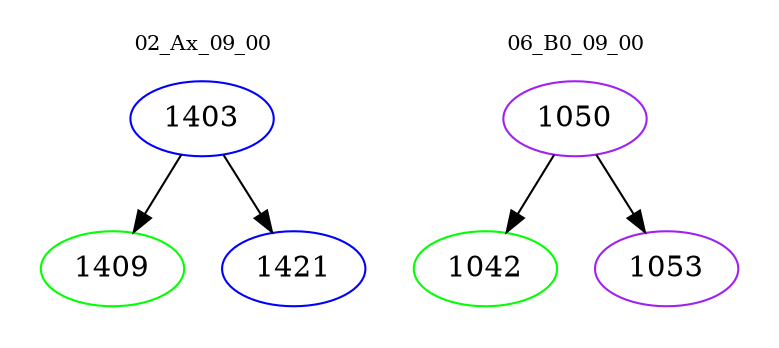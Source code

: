 digraph{
subgraph cluster_0 {
color = white
label = "02_Ax_09_00";
fontsize=10;
T0_1403 [label="1403", color="blue"]
T0_1403 -> T0_1409 [color="black"]
T0_1409 [label="1409", color="green"]
T0_1403 -> T0_1421 [color="black"]
T0_1421 [label="1421", color="blue"]
}
subgraph cluster_1 {
color = white
label = "06_B0_09_00";
fontsize=10;
T1_1050 [label="1050", color="purple"]
T1_1050 -> T1_1042 [color="black"]
T1_1042 [label="1042", color="green"]
T1_1050 -> T1_1053 [color="black"]
T1_1053 [label="1053", color="purple"]
}
}
